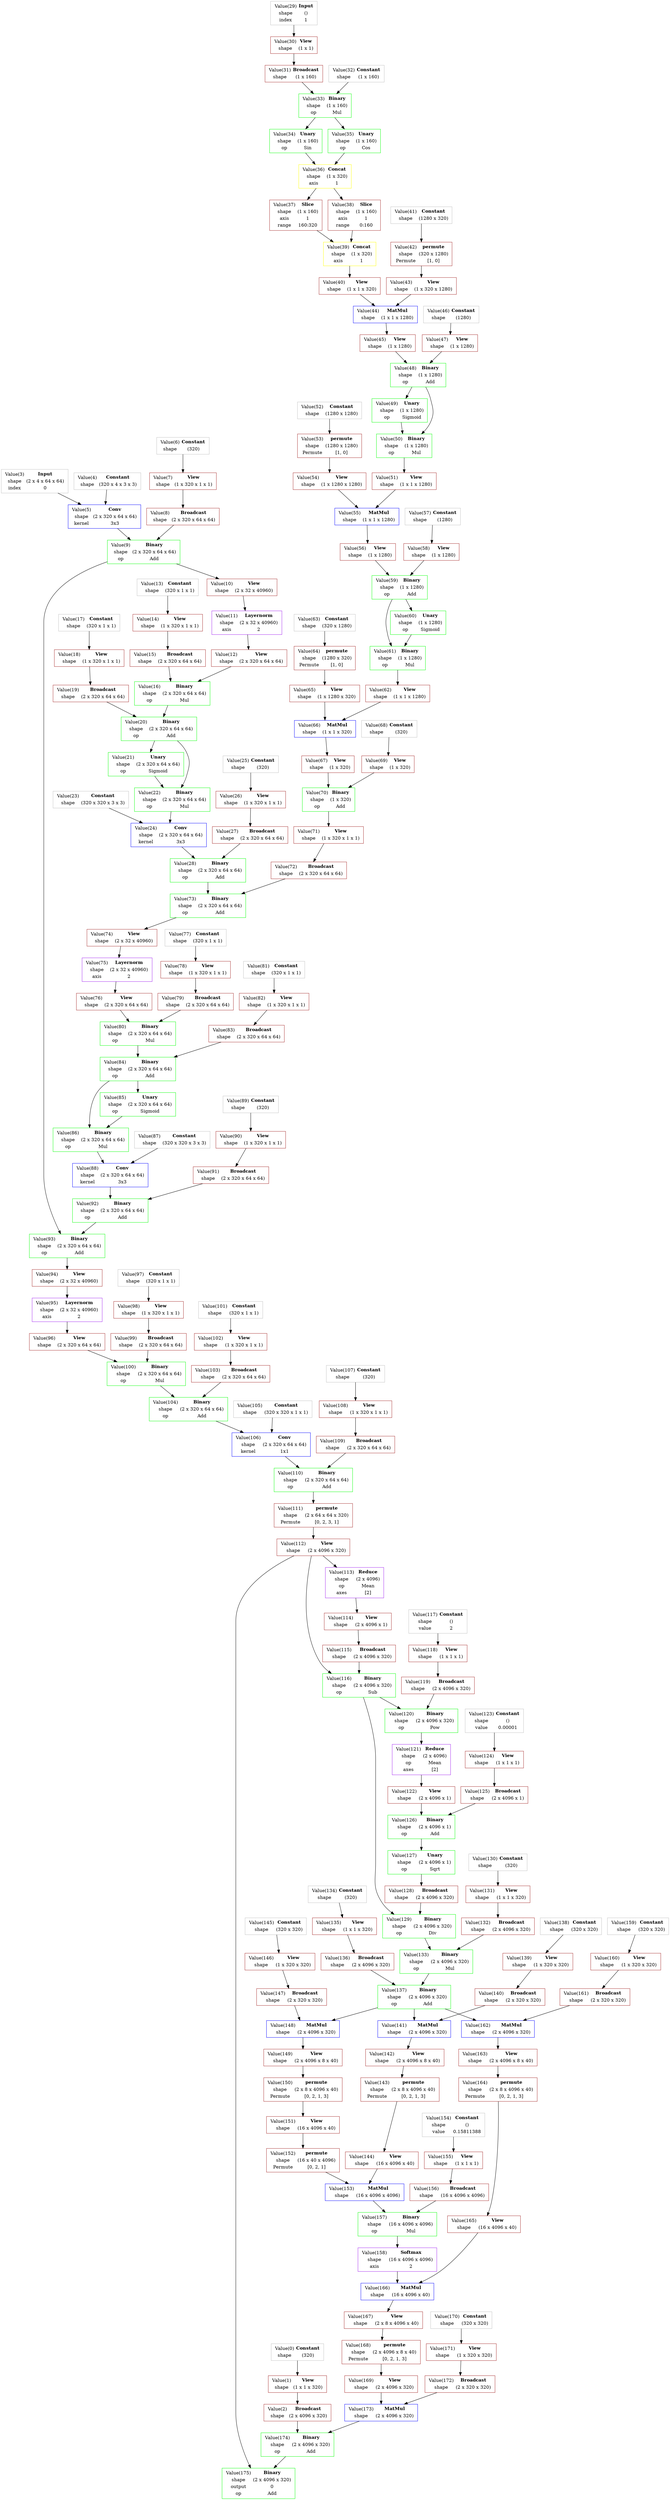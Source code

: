 digraph {

0 [label=<<TABLE BORDER="0">
<TR><TD>Value(0)</TD><TD><B>Constant</B></TD></TR>
<TR><TD>shape</TD><TD>(320)</TD></TR>
</TABLE>
>, color="gray", shape=box, width=2]
1 [label=<<TABLE BORDER="0">
<TR><TD>Value(1)</TD><TD><B>View</B></TD></TR>
<TR><TD>shape</TD><TD>(1 x 1 x 320)</TD></TR>
</TABLE>
>, color="brown", shape=box, width=2]
2 [label=<<TABLE BORDER="0">
<TR><TD>Value(2)</TD><TD><B>Broadcast</B></TD></TR>
<TR><TD>shape</TD><TD>(2 x 4096 x 320)</TD></TR>
</TABLE>
>, color="brown", shape=box, width=2]
3 [label=<<TABLE BORDER="0">
<TR><TD>Value(3)</TD><TD><B>Input</B></TD></TR>
<TR><TD>shape</TD><TD>(2 x 4 x 64 x 64)</TD></TR>
<TR><TD>index</TD><TD>0</TD></TR>
</TABLE>
>, color="gray", shape=box, width=2]
4 [label=<<TABLE BORDER="0">
<TR><TD>Value(4)</TD><TD><B>Constant</B></TD></TR>
<TR><TD>shape</TD><TD>(320 x 4 x 3 x 3)</TD></TR>
</TABLE>
>, color="gray", shape=box, width=2]
5 [label=<<TABLE BORDER="0">
<TR><TD>Value(5)</TD><TD><B>Conv</B></TD></TR>
<TR><TD>shape</TD><TD>(2 x 320 x 64 x 64)</TD></TR>
<TR><TD>kernel</TD><TD>3x3</TD></TR>
</TABLE>
>, color="blue", shape=box, width=2]
6 [label=<<TABLE BORDER="0">
<TR><TD>Value(6)</TD><TD><B>Constant</B></TD></TR>
<TR><TD>shape</TD><TD>(320)</TD></TR>
</TABLE>
>, color="gray", shape=box, width=2]
7 [label=<<TABLE BORDER="0">
<TR><TD>Value(7)</TD><TD><B>View</B></TD></TR>
<TR><TD>shape</TD><TD>(1 x 320 x 1 x 1)</TD></TR>
</TABLE>
>, color="brown", shape=box, width=2]
8 [label=<<TABLE BORDER="0">
<TR><TD>Value(8)</TD><TD><B>Broadcast</B></TD></TR>
<TR><TD>shape</TD><TD>(2 x 320 x 64 x 64)</TD></TR>
</TABLE>
>, color="brown", shape=box, width=2]
9 [label=<<TABLE BORDER="0">
<TR><TD>Value(9)</TD><TD><B>Binary</B></TD></TR>
<TR><TD>shape</TD><TD>(2 x 320 x 64 x 64)</TD></TR>
<TR><TD>op</TD><TD>Add</TD></TR>
</TABLE>
>, color="green", shape=box, width=2]
10 [label=<<TABLE BORDER="0">
<TR><TD>Value(10)</TD><TD><B>View</B></TD></TR>
<TR><TD>shape</TD><TD>(2 x 32 x 40960)</TD></TR>
</TABLE>
>, color="brown", shape=box, width=2]
11 [label=<<TABLE BORDER="0">
<TR><TD>Value(11)</TD><TD><B>Layernorm</B></TD></TR>
<TR><TD>shape</TD><TD>(2 x 32 x 40960)</TD></TR>
<TR><TD>axis</TD><TD>2</TD></TR>
</TABLE>
>, color="purple", shape=box, width=2]
12 [label=<<TABLE BORDER="0">
<TR><TD>Value(12)</TD><TD><B>View</B></TD></TR>
<TR><TD>shape</TD><TD>(2 x 320 x 64 x 64)</TD></TR>
</TABLE>
>, color="brown", shape=box, width=2]
13 [label=<<TABLE BORDER="0">
<TR><TD>Value(13)</TD><TD><B>Constant</B></TD></TR>
<TR><TD>shape</TD><TD>(320 x 1 x 1)</TD></TR>
</TABLE>
>, color="gray", shape=box, width=2]
14 [label=<<TABLE BORDER="0">
<TR><TD>Value(14)</TD><TD><B>View</B></TD></TR>
<TR><TD>shape</TD><TD>(1 x 320 x 1 x 1)</TD></TR>
</TABLE>
>, color="brown", shape=box, width=2]
15 [label=<<TABLE BORDER="0">
<TR><TD>Value(15)</TD><TD><B>Broadcast</B></TD></TR>
<TR><TD>shape</TD><TD>(2 x 320 x 64 x 64)</TD></TR>
</TABLE>
>, color="brown", shape=box, width=2]
16 [label=<<TABLE BORDER="0">
<TR><TD>Value(16)</TD><TD><B>Binary</B></TD></TR>
<TR><TD>shape</TD><TD>(2 x 320 x 64 x 64)</TD></TR>
<TR><TD>op</TD><TD>Mul</TD></TR>
</TABLE>
>, color="green", shape=box, width=2]
17 [label=<<TABLE BORDER="0">
<TR><TD>Value(17)</TD><TD><B>Constant</B></TD></TR>
<TR><TD>shape</TD><TD>(320 x 1 x 1)</TD></TR>
</TABLE>
>, color="gray", shape=box, width=2]
18 [label=<<TABLE BORDER="0">
<TR><TD>Value(18)</TD><TD><B>View</B></TD></TR>
<TR><TD>shape</TD><TD>(1 x 320 x 1 x 1)</TD></TR>
</TABLE>
>, color="brown", shape=box, width=2]
19 [label=<<TABLE BORDER="0">
<TR><TD>Value(19)</TD><TD><B>Broadcast</B></TD></TR>
<TR><TD>shape</TD><TD>(2 x 320 x 64 x 64)</TD></TR>
</TABLE>
>, color="brown", shape=box, width=2]
20 [label=<<TABLE BORDER="0">
<TR><TD>Value(20)</TD><TD><B>Binary</B></TD></TR>
<TR><TD>shape</TD><TD>(2 x 320 x 64 x 64)</TD></TR>
<TR><TD>op</TD><TD>Add</TD></TR>
</TABLE>
>, color="green", shape=box, width=2]
21 [label=<<TABLE BORDER="0">
<TR><TD>Value(21)</TD><TD><B>Unary</B></TD></TR>
<TR><TD>shape</TD><TD>(2 x 320 x 64 x 64)</TD></TR>
<TR><TD>op</TD><TD>Sigmoid</TD></TR>
</TABLE>
>, color="green", shape=box, width=2]
22 [label=<<TABLE BORDER="0">
<TR><TD>Value(22)</TD><TD><B>Binary</B></TD></TR>
<TR><TD>shape</TD><TD>(2 x 320 x 64 x 64)</TD></TR>
<TR><TD>op</TD><TD>Mul</TD></TR>
</TABLE>
>, color="green", shape=box, width=2]
23 [label=<<TABLE BORDER="0">
<TR><TD>Value(23)</TD><TD><B>Constant</B></TD></TR>
<TR><TD>shape</TD><TD>(320 x 320 x 3 x 3)</TD></TR>
</TABLE>
>, color="gray", shape=box, width=2]
24 [label=<<TABLE BORDER="0">
<TR><TD>Value(24)</TD><TD><B>Conv</B></TD></TR>
<TR><TD>shape</TD><TD>(2 x 320 x 64 x 64)</TD></TR>
<TR><TD>kernel</TD><TD>3x3</TD></TR>
</TABLE>
>, color="blue", shape=box, width=2]
25 [label=<<TABLE BORDER="0">
<TR><TD>Value(25)</TD><TD><B>Constant</B></TD></TR>
<TR><TD>shape</TD><TD>(320)</TD></TR>
</TABLE>
>, color="gray", shape=box, width=2]
26 [label=<<TABLE BORDER="0">
<TR><TD>Value(26)</TD><TD><B>View</B></TD></TR>
<TR><TD>shape</TD><TD>(1 x 320 x 1 x 1)</TD></TR>
</TABLE>
>, color="brown", shape=box, width=2]
27 [label=<<TABLE BORDER="0">
<TR><TD>Value(27)</TD><TD><B>Broadcast</B></TD></TR>
<TR><TD>shape</TD><TD>(2 x 320 x 64 x 64)</TD></TR>
</TABLE>
>, color="brown", shape=box, width=2]
28 [label=<<TABLE BORDER="0">
<TR><TD>Value(28)</TD><TD><B>Binary</B></TD></TR>
<TR><TD>shape</TD><TD>(2 x 320 x 64 x 64)</TD></TR>
<TR><TD>op</TD><TD>Add</TD></TR>
</TABLE>
>, color="green", shape=box, width=2]
29 [label=<<TABLE BORDER="0">
<TR><TD>Value(29)</TD><TD><B>Input</B></TD></TR>
<TR><TD>shape</TD><TD>()</TD></TR>
<TR><TD>index</TD><TD>1</TD></TR>
</TABLE>
>, color="gray", shape=box, width=2]
30 [label=<<TABLE BORDER="0">
<TR><TD>Value(30)</TD><TD><B>View</B></TD></TR>
<TR><TD>shape</TD><TD>(1 x 1)</TD></TR>
</TABLE>
>, color="brown", shape=box, width=2]
31 [label=<<TABLE BORDER="0">
<TR><TD>Value(31)</TD><TD><B>Broadcast</B></TD></TR>
<TR><TD>shape</TD><TD>(1 x 160)</TD></TR>
</TABLE>
>, color="brown", shape=box, width=2]
32 [label=<<TABLE BORDER="0">
<TR><TD>Value(32)</TD><TD><B>Constant</B></TD></TR>
<TR><TD>shape</TD><TD>(1 x 160)</TD></TR>
</TABLE>
>, color="gray", shape=box, width=2]
33 [label=<<TABLE BORDER="0">
<TR><TD>Value(33)</TD><TD><B>Binary</B></TD></TR>
<TR><TD>shape</TD><TD>(1 x 160)</TD></TR>
<TR><TD>op</TD><TD>Mul</TD></TR>
</TABLE>
>, color="green", shape=box, width=2]
34 [label=<<TABLE BORDER="0">
<TR><TD>Value(34)</TD><TD><B>Unary</B></TD></TR>
<TR><TD>shape</TD><TD>(1 x 160)</TD></TR>
<TR><TD>op</TD><TD>Sin</TD></TR>
</TABLE>
>, color="green", shape=box, width=2]
35 [label=<<TABLE BORDER="0">
<TR><TD>Value(35)</TD><TD><B>Unary</B></TD></TR>
<TR><TD>shape</TD><TD>(1 x 160)</TD></TR>
<TR><TD>op</TD><TD>Cos</TD></TR>
</TABLE>
>, color="green", shape=box, width=2]
36 [label=<<TABLE BORDER="0">
<TR><TD>Value(36)</TD><TD><B>Concat</B></TD></TR>
<TR><TD>shape</TD><TD>(1 x 320)</TD></TR>
<TR><TD>axis</TD><TD>1</TD></TR>
</TABLE>
>, color="yellow", shape=box, width=2]
37 [label=<<TABLE BORDER="0">
<TR><TD>Value(37)</TD><TD><B>Slice</B></TD></TR>
<TR><TD>shape</TD><TD>(1 x 160)</TD></TR>
<TR><TD>axis</TD><TD>1</TD></TR>
<TR><TD>range</TD><TD>160:320</TD></TR>
</TABLE>
>, color="brown", shape=box, width=2]
38 [label=<<TABLE BORDER="0">
<TR><TD>Value(38)</TD><TD><B>Slice</B></TD></TR>
<TR><TD>shape</TD><TD>(1 x 160)</TD></TR>
<TR><TD>axis</TD><TD>1</TD></TR>
<TR><TD>range</TD><TD>0:160</TD></TR>
</TABLE>
>, color="brown", shape=box, width=2]
39 [label=<<TABLE BORDER="0">
<TR><TD>Value(39)</TD><TD><B>Concat</B></TD></TR>
<TR><TD>shape</TD><TD>(1 x 320)</TD></TR>
<TR><TD>axis</TD><TD>1</TD></TR>
</TABLE>
>, color="yellow", shape=box, width=2]
40 [label=<<TABLE BORDER="0">
<TR><TD>Value(40)</TD><TD><B>View</B></TD></TR>
<TR><TD>shape</TD><TD>(1 x 1 x 320)</TD></TR>
</TABLE>
>, color="brown", shape=box, width=2]
41 [label=<<TABLE BORDER="0">
<TR><TD>Value(41)</TD><TD><B>Constant</B></TD></TR>
<TR><TD>shape</TD><TD>(1280 x 320)</TD></TR>
</TABLE>
>, color="gray", shape=box, width=2]
42 [label=<<TABLE BORDER="0">
<TR><TD>Value(42)</TD><TD><B>permute</B></TD></TR>
<TR><TD>shape</TD><TD>(320 x 1280)</TD></TR>
<TR><TD>Permute</TD><TD>[1, 0]</TD></TR>
</TABLE>
>, color="brown", shape=box, width=2]
43 [label=<<TABLE BORDER="0">
<TR><TD>Value(43)</TD><TD><B>View</B></TD></TR>
<TR><TD>shape</TD><TD>(1 x 320 x 1280)</TD></TR>
</TABLE>
>, color="brown", shape=box, width=2]
44 [label=<<TABLE BORDER="0">
<TR><TD>Value(44)</TD><TD><B>MatMul</B></TD></TR>
<TR><TD>shape</TD><TD>(1 x 1 x 1280)</TD></TR>
</TABLE>
>, color="blue", shape=box, width=2]
45 [label=<<TABLE BORDER="0">
<TR><TD>Value(45)</TD><TD><B>View</B></TD></TR>
<TR><TD>shape</TD><TD>(1 x 1280)</TD></TR>
</TABLE>
>, color="brown", shape=box, width=2]
46 [label=<<TABLE BORDER="0">
<TR><TD>Value(46)</TD><TD><B>Constant</B></TD></TR>
<TR><TD>shape</TD><TD>(1280)</TD></TR>
</TABLE>
>, color="gray", shape=box, width=2]
47 [label=<<TABLE BORDER="0">
<TR><TD>Value(47)</TD><TD><B>View</B></TD></TR>
<TR><TD>shape</TD><TD>(1 x 1280)</TD></TR>
</TABLE>
>, color="brown", shape=box, width=2]
48 [label=<<TABLE BORDER="0">
<TR><TD>Value(48)</TD><TD><B>Binary</B></TD></TR>
<TR><TD>shape</TD><TD>(1 x 1280)</TD></TR>
<TR><TD>op</TD><TD>Add</TD></TR>
</TABLE>
>, color="green", shape=box, width=2]
49 [label=<<TABLE BORDER="0">
<TR><TD>Value(49)</TD><TD><B>Unary</B></TD></TR>
<TR><TD>shape</TD><TD>(1 x 1280)</TD></TR>
<TR><TD>op</TD><TD>Sigmoid</TD></TR>
</TABLE>
>, color="green", shape=box, width=2]
50 [label=<<TABLE BORDER="0">
<TR><TD>Value(50)</TD><TD><B>Binary</B></TD></TR>
<TR><TD>shape</TD><TD>(1 x 1280)</TD></TR>
<TR><TD>op</TD><TD>Mul</TD></TR>
</TABLE>
>, color="green", shape=box, width=2]
51 [label=<<TABLE BORDER="0">
<TR><TD>Value(51)</TD><TD><B>View</B></TD></TR>
<TR><TD>shape</TD><TD>(1 x 1 x 1280)</TD></TR>
</TABLE>
>, color="brown", shape=box, width=2]
52 [label=<<TABLE BORDER="0">
<TR><TD>Value(52)</TD><TD><B>Constant</B></TD></TR>
<TR><TD>shape</TD><TD>(1280 x 1280)</TD></TR>
</TABLE>
>, color="gray", shape=box, width=2]
53 [label=<<TABLE BORDER="0">
<TR><TD>Value(53)</TD><TD><B>permute</B></TD></TR>
<TR><TD>shape</TD><TD>(1280 x 1280)</TD></TR>
<TR><TD>Permute</TD><TD>[1, 0]</TD></TR>
</TABLE>
>, color="brown", shape=box, width=2]
54 [label=<<TABLE BORDER="0">
<TR><TD>Value(54)</TD><TD><B>View</B></TD></TR>
<TR><TD>shape</TD><TD>(1 x 1280 x 1280)</TD></TR>
</TABLE>
>, color="brown", shape=box, width=2]
55 [label=<<TABLE BORDER="0">
<TR><TD>Value(55)</TD><TD><B>MatMul</B></TD></TR>
<TR><TD>shape</TD><TD>(1 x 1 x 1280)</TD></TR>
</TABLE>
>, color="blue", shape=box, width=2]
56 [label=<<TABLE BORDER="0">
<TR><TD>Value(56)</TD><TD><B>View</B></TD></TR>
<TR><TD>shape</TD><TD>(1 x 1280)</TD></TR>
</TABLE>
>, color="brown", shape=box, width=2]
57 [label=<<TABLE BORDER="0">
<TR><TD>Value(57)</TD><TD><B>Constant</B></TD></TR>
<TR><TD>shape</TD><TD>(1280)</TD></TR>
</TABLE>
>, color="gray", shape=box, width=2]
58 [label=<<TABLE BORDER="0">
<TR><TD>Value(58)</TD><TD><B>View</B></TD></TR>
<TR><TD>shape</TD><TD>(1 x 1280)</TD></TR>
</TABLE>
>, color="brown", shape=box, width=2]
59 [label=<<TABLE BORDER="0">
<TR><TD>Value(59)</TD><TD><B>Binary</B></TD></TR>
<TR><TD>shape</TD><TD>(1 x 1280)</TD></TR>
<TR><TD>op</TD><TD>Add</TD></TR>
</TABLE>
>, color="green", shape=box, width=2]
60 [label=<<TABLE BORDER="0">
<TR><TD>Value(60)</TD><TD><B>Unary</B></TD></TR>
<TR><TD>shape</TD><TD>(1 x 1280)</TD></TR>
<TR><TD>op</TD><TD>Sigmoid</TD></TR>
</TABLE>
>, color="green", shape=box, width=2]
61 [label=<<TABLE BORDER="0">
<TR><TD>Value(61)</TD><TD><B>Binary</B></TD></TR>
<TR><TD>shape</TD><TD>(1 x 1280)</TD></TR>
<TR><TD>op</TD><TD>Mul</TD></TR>
</TABLE>
>, color="green", shape=box, width=2]
62 [label=<<TABLE BORDER="0">
<TR><TD>Value(62)</TD><TD><B>View</B></TD></TR>
<TR><TD>shape</TD><TD>(1 x 1 x 1280)</TD></TR>
</TABLE>
>, color="brown", shape=box, width=2]
63 [label=<<TABLE BORDER="0">
<TR><TD>Value(63)</TD><TD><B>Constant</B></TD></TR>
<TR><TD>shape</TD><TD>(320 x 1280)</TD></TR>
</TABLE>
>, color="gray", shape=box, width=2]
64 [label=<<TABLE BORDER="0">
<TR><TD>Value(64)</TD><TD><B>permute</B></TD></TR>
<TR><TD>shape</TD><TD>(1280 x 320)</TD></TR>
<TR><TD>Permute</TD><TD>[1, 0]</TD></TR>
</TABLE>
>, color="brown", shape=box, width=2]
65 [label=<<TABLE BORDER="0">
<TR><TD>Value(65)</TD><TD><B>View</B></TD></TR>
<TR><TD>shape</TD><TD>(1 x 1280 x 320)</TD></TR>
</TABLE>
>, color="brown", shape=box, width=2]
66 [label=<<TABLE BORDER="0">
<TR><TD>Value(66)</TD><TD><B>MatMul</B></TD></TR>
<TR><TD>shape</TD><TD>(1 x 1 x 320)</TD></TR>
</TABLE>
>, color="blue", shape=box, width=2]
67 [label=<<TABLE BORDER="0">
<TR><TD>Value(67)</TD><TD><B>View</B></TD></TR>
<TR><TD>shape</TD><TD>(1 x 320)</TD></TR>
</TABLE>
>, color="brown", shape=box, width=2]
68 [label=<<TABLE BORDER="0">
<TR><TD>Value(68)</TD><TD><B>Constant</B></TD></TR>
<TR><TD>shape</TD><TD>(320)</TD></TR>
</TABLE>
>, color="gray", shape=box, width=2]
69 [label=<<TABLE BORDER="0">
<TR><TD>Value(69)</TD><TD><B>View</B></TD></TR>
<TR><TD>shape</TD><TD>(1 x 320)</TD></TR>
</TABLE>
>, color="brown", shape=box, width=2]
70 [label=<<TABLE BORDER="0">
<TR><TD>Value(70)</TD><TD><B>Binary</B></TD></TR>
<TR><TD>shape</TD><TD>(1 x 320)</TD></TR>
<TR><TD>op</TD><TD>Add</TD></TR>
</TABLE>
>, color="green", shape=box, width=2]
71 [label=<<TABLE BORDER="0">
<TR><TD>Value(71)</TD><TD><B>View</B></TD></TR>
<TR><TD>shape</TD><TD>(1 x 320 x 1 x 1)</TD></TR>
</TABLE>
>, color="brown", shape=box, width=2]
72 [label=<<TABLE BORDER="0">
<TR><TD>Value(72)</TD><TD><B>Broadcast</B></TD></TR>
<TR><TD>shape</TD><TD>(2 x 320 x 64 x 64)</TD></TR>
</TABLE>
>, color="brown", shape=box, width=2]
73 [label=<<TABLE BORDER="0">
<TR><TD>Value(73)</TD><TD><B>Binary</B></TD></TR>
<TR><TD>shape</TD><TD>(2 x 320 x 64 x 64)</TD></TR>
<TR><TD>op</TD><TD>Add</TD></TR>
</TABLE>
>, color="green", shape=box, width=2]
74 [label=<<TABLE BORDER="0">
<TR><TD>Value(74)</TD><TD><B>View</B></TD></TR>
<TR><TD>shape</TD><TD>(2 x 32 x 40960)</TD></TR>
</TABLE>
>, color="brown", shape=box, width=2]
75 [label=<<TABLE BORDER="0">
<TR><TD>Value(75)</TD><TD><B>Layernorm</B></TD></TR>
<TR><TD>shape</TD><TD>(2 x 32 x 40960)</TD></TR>
<TR><TD>axis</TD><TD>2</TD></TR>
</TABLE>
>, color="purple", shape=box, width=2]
76 [label=<<TABLE BORDER="0">
<TR><TD>Value(76)</TD><TD><B>View</B></TD></TR>
<TR><TD>shape</TD><TD>(2 x 320 x 64 x 64)</TD></TR>
</TABLE>
>, color="brown", shape=box, width=2]
77 [label=<<TABLE BORDER="0">
<TR><TD>Value(77)</TD><TD><B>Constant</B></TD></TR>
<TR><TD>shape</TD><TD>(320 x 1 x 1)</TD></TR>
</TABLE>
>, color="gray", shape=box, width=2]
78 [label=<<TABLE BORDER="0">
<TR><TD>Value(78)</TD><TD><B>View</B></TD></TR>
<TR><TD>shape</TD><TD>(1 x 320 x 1 x 1)</TD></TR>
</TABLE>
>, color="brown", shape=box, width=2]
79 [label=<<TABLE BORDER="0">
<TR><TD>Value(79)</TD><TD><B>Broadcast</B></TD></TR>
<TR><TD>shape</TD><TD>(2 x 320 x 64 x 64)</TD></TR>
</TABLE>
>, color="brown", shape=box, width=2]
80 [label=<<TABLE BORDER="0">
<TR><TD>Value(80)</TD><TD><B>Binary</B></TD></TR>
<TR><TD>shape</TD><TD>(2 x 320 x 64 x 64)</TD></TR>
<TR><TD>op</TD><TD>Mul</TD></TR>
</TABLE>
>, color="green", shape=box, width=2]
81 [label=<<TABLE BORDER="0">
<TR><TD>Value(81)</TD><TD><B>Constant</B></TD></TR>
<TR><TD>shape</TD><TD>(320 x 1 x 1)</TD></TR>
</TABLE>
>, color="gray", shape=box, width=2]
82 [label=<<TABLE BORDER="0">
<TR><TD>Value(82)</TD><TD><B>View</B></TD></TR>
<TR><TD>shape</TD><TD>(1 x 320 x 1 x 1)</TD></TR>
</TABLE>
>, color="brown", shape=box, width=2]
83 [label=<<TABLE BORDER="0">
<TR><TD>Value(83)</TD><TD><B>Broadcast</B></TD></TR>
<TR><TD>shape</TD><TD>(2 x 320 x 64 x 64)</TD></TR>
</TABLE>
>, color="brown", shape=box, width=2]
84 [label=<<TABLE BORDER="0">
<TR><TD>Value(84)</TD><TD><B>Binary</B></TD></TR>
<TR><TD>shape</TD><TD>(2 x 320 x 64 x 64)</TD></TR>
<TR><TD>op</TD><TD>Add</TD></TR>
</TABLE>
>, color="green", shape=box, width=2]
85 [label=<<TABLE BORDER="0">
<TR><TD>Value(85)</TD><TD><B>Unary</B></TD></TR>
<TR><TD>shape</TD><TD>(2 x 320 x 64 x 64)</TD></TR>
<TR><TD>op</TD><TD>Sigmoid</TD></TR>
</TABLE>
>, color="green", shape=box, width=2]
86 [label=<<TABLE BORDER="0">
<TR><TD>Value(86)</TD><TD><B>Binary</B></TD></TR>
<TR><TD>shape</TD><TD>(2 x 320 x 64 x 64)</TD></TR>
<TR><TD>op</TD><TD>Mul</TD></TR>
</TABLE>
>, color="green", shape=box, width=2]
87 [label=<<TABLE BORDER="0">
<TR><TD>Value(87)</TD><TD><B>Constant</B></TD></TR>
<TR><TD>shape</TD><TD>(320 x 320 x 3 x 3)</TD></TR>
</TABLE>
>, color="gray", shape=box, width=2]
88 [label=<<TABLE BORDER="0">
<TR><TD>Value(88)</TD><TD><B>Conv</B></TD></TR>
<TR><TD>shape</TD><TD>(2 x 320 x 64 x 64)</TD></TR>
<TR><TD>kernel</TD><TD>3x3</TD></TR>
</TABLE>
>, color="blue", shape=box, width=2]
89 [label=<<TABLE BORDER="0">
<TR><TD>Value(89)</TD><TD><B>Constant</B></TD></TR>
<TR><TD>shape</TD><TD>(320)</TD></TR>
</TABLE>
>, color="gray", shape=box, width=2]
90 [label=<<TABLE BORDER="0">
<TR><TD>Value(90)</TD><TD><B>View</B></TD></TR>
<TR><TD>shape</TD><TD>(1 x 320 x 1 x 1)</TD></TR>
</TABLE>
>, color="brown", shape=box, width=2]
91 [label=<<TABLE BORDER="0">
<TR><TD>Value(91)</TD><TD><B>Broadcast</B></TD></TR>
<TR><TD>shape</TD><TD>(2 x 320 x 64 x 64)</TD></TR>
</TABLE>
>, color="brown", shape=box, width=2]
92 [label=<<TABLE BORDER="0">
<TR><TD>Value(92)</TD><TD><B>Binary</B></TD></TR>
<TR><TD>shape</TD><TD>(2 x 320 x 64 x 64)</TD></TR>
<TR><TD>op</TD><TD>Add</TD></TR>
</TABLE>
>, color="green", shape=box, width=2]
93 [label=<<TABLE BORDER="0">
<TR><TD>Value(93)</TD><TD><B>Binary</B></TD></TR>
<TR><TD>shape</TD><TD>(2 x 320 x 64 x 64)</TD></TR>
<TR><TD>op</TD><TD>Add</TD></TR>
</TABLE>
>, color="green", shape=box, width=2]
94 [label=<<TABLE BORDER="0">
<TR><TD>Value(94)</TD><TD><B>View</B></TD></TR>
<TR><TD>shape</TD><TD>(2 x 32 x 40960)</TD></TR>
</TABLE>
>, color="brown", shape=box, width=2]
95 [label=<<TABLE BORDER="0">
<TR><TD>Value(95)</TD><TD><B>Layernorm</B></TD></TR>
<TR><TD>shape</TD><TD>(2 x 32 x 40960)</TD></TR>
<TR><TD>axis</TD><TD>2</TD></TR>
</TABLE>
>, color="purple", shape=box, width=2]
96 [label=<<TABLE BORDER="0">
<TR><TD>Value(96)</TD><TD><B>View</B></TD></TR>
<TR><TD>shape</TD><TD>(2 x 320 x 64 x 64)</TD></TR>
</TABLE>
>, color="brown", shape=box, width=2]
97 [label=<<TABLE BORDER="0">
<TR><TD>Value(97)</TD><TD><B>Constant</B></TD></TR>
<TR><TD>shape</TD><TD>(320 x 1 x 1)</TD></TR>
</TABLE>
>, color="gray", shape=box, width=2]
98 [label=<<TABLE BORDER="0">
<TR><TD>Value(98)</TD><TD><B>View</B></TD></TR>
<TR><TD>shape</TD><TD>(1 x 320 x 1 x 1)</TD></TR>
</TABLE>
>, color="brown", shape=box, width=2]
99 [label=<<TABLE BORDER="0">
<TR><TD>Value(99)</TD><TD><B>Broadcast</B></TD></TR>
<TR><TD>shape</TD><TD>(2 x 320 x 64 x 64)</TD></TR>
</TABLE>
>, color="brown", shape=box, width=2]
100 [label=<<TABLE BORDER="0">
<TR><TD>Value(100)</TD><TD><B>Binary</B></TD></TR>
<TR><TD>shape</TD><TD>(2 x 320 x 64 x 64)</TD></TR>
<TR><TD>op</TD><TD>Mul</TD></TR>
</TABLE>
>, color="green", shape=box, width=2]
101 [label=<<TABLE BORDER="0">
<TR><TD>Value(101)</TD><TD><B>Constant</B></TD></TR>
<TR><TD>shape</TD><TD>(320 x 1 x 1)</TD></TR>
</TABLE>
>, color="gray", shape=box, width=2]
102 [label=<<TABLE BORDER="0">
<TR><TD>Value(102)</TD><TD><B>View</B></TD></TR>
<TR><TD>shape</TD><TD>(1 x 320 x 1 x 1)</TD></TR>
</TABLE>
>, color="brown", shape=box, width=2]
103 [label=<<TABLE BORDER="0">
<TR><TD>Value(103)</TD><TD><B>Broadcast</B></TD></TR>
<TR><TD>shape</TD><TD>(2 x 320 x 64 x 64)</TD></TR>
</TABLE>
>, color="brown", shape=box, width=2]
104 [label=<<TABLE BORDER="0">
<TR><TD>Value(104)</TD><TD><B>Binary</B></TD></TR>
<TR><TD>shape</TD><TD>(2 x 320 x 64 x 64)</TD></TR>
<TR><TD>op</TD><TD>Add</TD></TR>
</TABLE>
>, color="green", shape=box, width=2]
105 [label=<<TABLE BORDER="0">
<TR><TD>Value(105)</TD><TD><B>Constant</B></TD></TR>
<TR><TD>shape</TD><TD>(320 x 320 x 1 x 1)</TD></TR>
</TABLE>
>, color="gray", shape=box, width=2]
106 [label=<<TABLE BORDER="0">
<TR><TD>Value(106)</TD><TD><B>Conv</B></TD></TR>
<TR><TD>shape</TD><TD>(2 x 320 x 64 x 64)</TD></TR>
<TR><TD>kernel</TD><TD>1x1</TD></TR>
</TABLE>
>, color="blue", shape=box, width=2]
107 [label=<<TABLE BORDER="0">
<TR><TD>Value(107)</TD><TD><B>Constant</B></TD></TR>
<TR><TD>shape</TD><TD>(320)</TD></TR>
</TABLE>
>, color="gray", shape=box, width=2]
108 [label=<<TABLE BORDER="0">
<TR><TD>Value(108)</TD><TD><B>View</B></TD></TR>
<TR><TD>shape</TD><TD>(1 x 320 x 1 x 1)</TD></TR>
</TABLE>
>, color="brown", shape=box, width=2]
109 [label=<<TABLE BORDER="0">
<TR><TD>Value(109)</TD><TD><B>Broadcast</B></TD></TR>
<TR><TD>shape</TD><TD>(2 x 320 x 64 x 64)</TD></TR>
</TABLE>
>, color="brown", shape=box, width=2]
110 [label=<<TABLE BORDER="0">
<TR><TD>Value(110)</TD><TD><B>Binary</B></TD></TR>
<TR><TD>shape</TD><TD>(2 x 320 x 64 x 64)</TD></TR>
<TR><TD>op</TD><TD>Add</TD></TR>
</TABLE>
>, color="green", shape=box, width=2]
111 [label=<<TABLE BORDER="0">
<TR><TD>Value(111)</TD><TD><B>permute</B></TD></TR>
<TR><TD>shape</TD><TD>(2 x 64 x 64 x 320)</TD></TR>
<TR><TD>Permute</TD><TD>[0, 2, 3, 1]</TD></TR>
</TABLE>
>, color="brown", shape=box, width=2]
112 [label=<<TABLE BORDER="0">
<TR><TD>Value(112)</TD><TD><B>View</B></TD></TR>
<TR><TD>shape</TD><TD>(2 x 4096 x 320)</TD></TR>
</TABLE>
>, color="brown", shape=box, width=2]
113 [label=<<TABLE BORDER="0">
<TR><TD>Value(113)</TD><TD><B>Reduce</B></TD></TR>
<TR><TD>shape</TD><TD>(2 x 4096)</TD></TR>
<TR><TD>op</TD><TD>Mean</TD></TR>
<TR><TD>axes</TD><TD>[2]</TD></TR>
</TABLE>
>, color="purple", shape=box, width=2]
114 [label=<<TABLE BORDER="0">
<TR><TD>Value(114)</TD><TD><B>View</B></TD></TR>
<TR><TD>shape</TD><TD>(2 x 4096 x 1)</TD></TR>
</TABLE>
>, color="brown", shape=box, width=2]
115 [label=<<TABLE BORDER="0">
<TR><TD>Value(115)</TD><TD><B>Broadcast</B></TD></TR>
<TR><TD>shape</TD><TD>(2 x 4096 x 320)</TD></TR>
</TABLE>
>, color="brown", shape=box, width=2]
116 [label=<<TABLE BORDER="0">
<TR><TD>Value(116)</TD><TD><B>Binary</B></TD></TR>
<TR><TD>shape</TD><TD>(2 x 4096 x 320)</TD></TR>
<TR><TD>op</TD><TD>Sub</TD></TR>
</TABLE>
>, color="green", shape=box, width=2]
117 [label=<<TABLE BORDER="0">
<TR><TD>Value(117)</TD><TD><B>Constant</B></TD></TR>
<TR><TD>shape</TD><TD>()</TD></TR>
<TR><TD>value</TD><TD>2</TD></TR>
</TABLE>
>, color="gray", shape=box, width=2]
118 [label=<<TABLE BORDER="0">
<TR><TD>Value(118)</TD><TD><B>View</B></TD></TR>
<TR><TD>shape</TD><TD>(1 x 1 x 1)</TD></TR>
</TABLE>
>, color="brown", shape=box, width=2]
119 [label=<<TABLE BORDER="0">
<TR><TD>Value(119)</TD><TD><B>Broadcast</B></TD></TR>
<TR><TD>shape</TD><TD>(2 x 4096 x 320)</TD></TR>
</TABLE>
>, color="brown", shape=box, width=2]
120 [label=<<TABLE BORDER="0">
<TR><TD>Value(120)</TD><TD><B>Binary</B></TD></TR>
<TR><TD>shape</TD><TD>(2 x 4096 x 320)</TD></TR>
<TR><TD>op</TD><TD>Pow</TD></TR>
</TABLE>
>, color="green", shape=box, width=2]
121 [label=<<TABLE BORDER="0">
<TR><TD>Value(121)</TD><TD><B>Reduce</B></TD></TR>
<TR><TD>shape</TD><TD>(2 x 4096)</TD></TR>
<TR><TD>op</TD><TD>Mean</TD></TR>
<TR><TD>axes</TD><TD>[2]</TD></TR>
</TABLE>
>, color="purple", shape=box, width=2]
122 [label=<<TABLE BORDER="0">
<TR><TD>Value(122)</TD><TD><B>View</B></TD></TR>
<TR><TD>shape</TD><TD>(2 x 4096 x 1)</TD></TR>
</TABLE>
>, color="brown", shape=box, width=2]
123 [label=<<TABLE BORDER="0">
<TR><TD>Value(123)</TD><TD><B>Constant</B></TD></TR>
<TR><TD>shape</TD><TD>()</TD></TR>
<TR><TD>value</TD><TD>0.00001</TD></TR>
</TABLE>
>, color="gray", shape=box, width=2]
124 [label=<<TABLE BORDER="0">
<TR><TD>Value(124)</TD><TD><B>View</B></TD></TR>
<TR><TD>shape</TD><TD>(1 x 1 x 1)</TD></TR>
</TABLE>
>, color="brown", shape=box, width=2]
125 [label=<<TABLE BORDER="0">
<TR><TD>Value(125)</TD><TD><B>Broadcast</B></TD></TR>
<TR><TD>shape</TD><TD>(2 x 4096 x 1)</TD></TR>
</TABLE>
>, color="brown", shape=box, width=2]
126 [label=<<TABLE BORDER="0">
<TR><TD>Value(126)</TD><TD><B>Binary</B></TD></TR>
<TR><TD>shape</TD><TD>(2 x 4096 x 1)</TD></TR>
<TR><TD>op</TD><TD>Add</TD></TR>
</TABLE>
>, color="green", shape=box, width=2]
127 [label=<<TABLE BORDER="0">
<TR><TD>Value(127)</TD><TD><B>Unary</B></TD></TR>
<TR><TD>shape</TD><TD>(2 x 4096 x 1)</TD></TR>
<TR><TD>op</TD><TD>Sqrt</TD></TR>
</TABLE>
>, color="green", shape=box, width=2]
128 [label=<<TABLE BORDER="0">
<TR><TD>Value(128)</TD><TD><B>Broadcast</B></TD></TR>
<TR><TD>shape</TD><TD>(2 x 4096 x 320)</TD></TR>
</TABLE>
>, color="brown", shape=box, width=2]
129 [label=<<TABLE BORDER="0">
<TR><TD>Value(129)</TD><TD><B>Binary</B></TD></TR>
<TR><TD>shape</TD><TD>(2 x 4096 x 320)</TD></TR>
<TR><TD>op</TD><TD>Div</TD></TR>
</TABLE>
>, color="green", shape=box, width=2]
130 [label=<<TABLE BORDER="0">
<TR><TD>Value(130)</TD><TD><B>Constant</B></TD></TR>
<TR><TD>shape</TD><TD>(320)</TD></TR>
</TABLE>
>, color="gray", shape=box, width=2]
131 [label=<<TABLE BORDER="0">
<TR><TD>Value(131)</TD><TD><B>View</B></TD></TR>
<TR><TD>shape</TD><TD>(1 x 1 x 320)</TD></TR>
</TABLE>
>, color="brown", shape=box, width=2]
132 [label=<<TABLE BORDER="0">
<TR><TD>Value(132)</TD><TD><B>Broadcast</B></TD></TR>
<TR><TD>shape</TD><TD>(2 x 4096 x 320)</TD></TR>
</TABLE>
>, color="brown", shape=box, width=2]
133 [label=<<TABLE BORDER="0">
<TR><TD>Value(133)</TD><TD><B>Binary</B></TD></TR>
<TR><TD>shape</TD><TD>(2 x 4096 x 320)</TD></TR>
<TR><TD>op</TD><TD>Mul</TD></TR>
</TABLE>
>, color="green", shape=box, width=2]
134 [label=<<TABLE BORDER="0">
<TR><TD>Value(134)</TD><TD><B>Constant</B></TD></TR>
<TR><TD>shape</TD><TD>(320)</TD></TR>
</TABLE>
>, color="gray", shape=box, width=2]
135 [label=<<TABLE BORDER="0">
<TR><TD>Value(135)</TD><TD><B>View</B></TD></TR>
<TR><TD>shape</TD><TD>(1 x 1 x 320)</TD></TR>
</TABLE>
>, color="brown", shape=box, width=2]
136 [label=<<TABLE BORDER="0">
<TR><TD>Value(136)</TD><TD><B>Broadcast</B></TD></TR>
<TR><TD>shape</TD><TD>(2 x 4096 x 320)</TD></TR>
</TABLE>
>, color="brown", shape=box, width=2]
137 [label=<<TABLE BORDER="0">
<TR><TD>Value(137)</TD><TD><B>Binary</B></TD></TR>
<TR><TD>shape</TD><TD>(2 x 4096 x 320)</TD></TR>
<TR><TD>op</TD><TD>Add</TD></TR>
</TABLE>
>, color="green", shape=box, width=2]
138 [label=<<TABLE BORDER="0">
<TR><TD>Value(138)</TD><TD><B>Constant</B></TD></TR>
<TR><TD>shape</TD><TD>(320 x 320)</TD></TR>
</TABLE>
>, color="gray", shape=box, width=2]
139 [label=<<TABLE BORDER="0">
<TR><TD>Value(139)</TD><TD><B>View</B></TD></TR>
<TR><TD>shape</TD><TD>(1 x 320 x 320)</TD></TR>
</TABLE>
>, color="brown", shape=box, width=2]
140 [label=<<TABLE BORDER="0">
<TR><TD>Value(140)</TD><TD><B>Broadcast</B></TD></TR>
<TR><TD>shape</TD><TD>(2 x 320 x 320)</TD></TR>
</TABLE>
>, color="brown", shape=box, width=2]
141 [label=<<TABLE BORDER="0">
<TR><TD>Value(141)</TD><TD><B>MatMul</B></TD></TR>
<TR><TD>shape</TD><TD>(2 x 4096 x 320)</TD></TR>
</TABLE>
>, color="blue", shape=box, width=2]
142 [label=<<TABLE BORDER="0">
<TR><TD>Value(142)</TD><TD><B>View</B></TD></TR>
<TR><TD>shape</TD><TD>(2 x 4096 x 8 x 40)</TD></TR>
</TABLE>
>, color="brown", shape=box, width=2]
143 [label=<<TABLE BORDER="0">
<TR><TD>Value(143)</TD><TD><B>permute</B></TD></TR>
<TR><TD>shape</TD><TD>(2 x 8 x 4096 x 40)</TD></TR>
<TR><TD>Permute</TD><TD>[0, 2, 1, 3]</TD></TR>
</TABLE>
>, color="brown", shape=box, width=2]
144 [label=<<TABLE BORDER="0">
<TR><TD>Value(144)</TD><TD><B>View</B></TD></TR>
<TR><TD>shape</TD><TD>(16 x 4096 x 40)</TD></TR>
</TABLE>
>, color="brown", shape=box, width=2]
145 [label=<<TABLE BORDER="0">
<TR><TD>Value(145)</TD><TD><B>Constant</B></TD></TR>
<TR><TD>shape</TD><TD>(320 x 320)</TD></TR>
</TABLE>
>, color="gray", shape=box, width=2]
146 [label=<<TABLE BORDER="0">
<TR><TD>Value(146)</TD><TD><B>View</B></TD></TR>
<TR><TD>shape</TD><TD>(1 x 320 x 320)</TD></TR>
</TABLE>
>, color="brown", shape=box, width=2]
147 [label=<<TABLE BORDER="0">
<TR><TD>Value(147)</TD><TD><B>Broadcast</B></TD></TR>
<TR><TD>shape</TD><TD>(2 x 320 x 320)</TD></TR>
</TABLE>
>, color="brown", shape=box, width=2]
148 [label=<<TABLE BORDER="0">
<TR><TD>Value(148)</TD><TD><B>MatMul</B></TD></TR>
<TR><TD>shape</TD><TD>(2 x 4096 x 320)</TD></TR>
</TABLE>
>, color="blue", shape=box, width=2]
149 [label=<<TABLE BORDER="0">
<TR><TD>Value(149)</TD><TD><B>View</B></TD></TR>
<TR><TD>shape</TD><TD>(2 x 4096 x 8 x 40)</TD></TR>
</TABLE>
>, color="brown", shape=box, width=2]
150 [label=<<TABLE BORDER="0">
<TR><TD>Value(150)</TD><TD><B>permute</B></TD></TR>
<TR><TD>shape</TD><TD>(2 x 8 x 4096 x 40)</TD></TR>
<TR><TD>Permute</TD><TD>[0, 2, 1, 3]</TD></TR>
</TABLE>
>, color="brown", shape=box, width=2]
151 [label=<<TABLE BORDER="0">
<TR><TD>Value(151)</TD><TD><B>View</B></TD></TR>
<TR><TD>shape</TD><TD>(16 x 4096 x 40)</TD></TR>
</TABLE>
>, color="brown", shape=box, width=2]
152 [label=<<TABLE BORDER="0">
<TR><TD>Value(152)</TD><TD><B>permute</B></TD></TR>
<TR><TD>shape</TD><TD>(16 x 40 x 4096)</TD></TR>
<TR><TD>Permute</TD><TD>[0, 2, 1]</TD></TR>
</TABLE>
>, color="brown", shape=box, width=2]
153 [label=<<TABLE BORDER="0">
<TR><TD>Value(153)</TD><TD><B>MatMul</B></TD></TR>
<TR><TD>shape</TD><TD>(16 x 4096 x 4096)</TD></TR>
</TABLE>
>, color="blue", shape=box, width=2]
154 [label=<<TABLE BORDER="0">
<TR><TD>Value(154)</TD><TD><B>Constant</B></TD></TR>
<TR><TD>shape</TD><TD>()</TD></TR>
<TR><TD>value</TD><TD>0.15811388</TD></TR>
</TABLE>
>, color="gray", shape=box, width=2]
155 [label=<<TABLE BORDER="0">
<TR><TD>Value(155)</TD><TD><B>View</B></TD></TR>
<TR><TD>shape</TD><TD>(1 x 1 x 1)</TD></TR>
</TABLE>
>, color="brown", shape=box, width=2]
156 [label=<<TABLE BORDER="0">
<TR><TD>Value(156)</TD><TD><B>Broadcast</B></TD></TR>
<TR><TD>shape</TD><TD>(16 x 4096 x 4096)</TD></TR>
</TABLE>
>, color="brown", shape=box, width=2]
157 [label=<<TABLE BORDER="0">
<TR><TD>Value(157)</TD><TD><B>Binary</B></TD></TR>
<TR><TD>shape</TD><TD>(16 x 4096 x 4096)</TD></TR>
<TR><TD>op</TD><TD>Mul</TD></TR>
</TABLE>
>, color="green", shape=box, width=2]
158 [label=<<TABLE BORDER="0">
<TR><TD>Value(158)</TD><TD><B>Softmax</B></TD></TR>
<TR><TD>shape</TD><TD>(16 x 4096 x 4096)</TD></TR>
<TR><TD>axis</TD><TD>2</TD></TR>
</TABLE>
>, color="purple", shape=box, width=2]
159 [label=<<TABLE BORDER="0">
<TR><TD>Value(159)</TD><TD><B>Constant</B></TD></TR>
<TR><TD>shape</TD><TD>(320 x 320)</TD></TR>
</TABLE>
>, color="gray", shape=box, width=2]
160 [label=<<TABLE BORDER="0">
<TR><TD>Value(160)</TD><TD><B>View</B></TD></TR>
<TR><TD>shape</TD><TD>(1 x 320 x 320)</TD></TR>
</TABLE>
>, color="brown", shape=box, width=2]
161 [label=<<TABLE BORDER="0">
<TR><TD>Value(161)</TD><TD><B>Broadcast</B></TD></TR>
<TR><TD>shape</TD><TD>(2 x 320 x 320)</TD></TR>
</TABLE>
>, color="brown", shape=box, width=2]
162 [label=<<TABLE BORDER="0">
<TR><TD>Value(162)</TD><TD><B>MatMul</B></TD></TR>
<TR><TD>shape</TD><TD>(2 x 4096 x 320)</TD></TR>
</TABLE>
>, color="blue", shape=box, width=2]
163 [label=<<TABLE BORDER="0">
<TR><TD>Value(163)</TD><TD><B>View</B></TD></TR>
<TR><TD>shape</TD><TD>(2 x 4096 x 8 x 40)</TD></TR>
</TABLE>
>, color="brown", shape=box, width=2]
164 [label=<<TABLE BORDER="0">
<TR><TD>Value(164)</TD><TD><B>permute</B></TD></TR>
<TR><TD>shape</TD><TD>(2 x 8 x 4096 x 40)</TD></TR>
<TR><TD>Permute</TD><TD>[0, 2, 1, 3]</TD></TR>
</TABLE>
>, color="brown", shape=box, width=2]
165 [label=<<TABLE BORDER="0">
<TR><TD>Value(165)</TD><TD><B>View</B></TD></TR>
<TR><TD>shape</TD><TD>(16 x 4096 x 40)</TD></TR>
</TABLE>
>, color="brown", shape=box, width=2]
166 [label=<<TABLE BORDER="0">
<TR><TD>Value(166)</TD><TD><B>MatMul</B></TD></TR>
<TR><TD>shape</TD><TD>(16 x 4096 x 40)</TD></TR>
</TABLE>
>, color="blue", shape=box, width=2]
167 [label=<<TABLE BORDER="0">
<TR><TD>Value(167)</TD><TD><B>View</B></TD></TR>
<TR><TD>shape</TD><TD>(2 x 8 x 4096 x 40)</TD></TR>
</TABLE>
>, color="brown", shape=box, width=2]
168 [label=<<TABLE BORDER="0">
<TR><TD>Value(168)</TD><TD><B>permute</B></TD></TR>
<TR><TD>shape</TD><TD>(2 x 4096 x 8 x 40)</TD></TR>
<TR><TD>Permute</TD><TD>[0, 2, 1, 3]</TD></TR>
</TABLE>
>, color="brown", shape=box, width=2]
169 [label=<<TABLE BORDER="0">
<TR><TD>Value(169)</TD><TD><B>View</B></TD></TR>
<TR><TD>shape</TD><TD>(2 x 4096 x 320)</TD></TR>
</TABLE>
>, color="brown", shape=box, width=2]
170 [label=<<TABLE BORDER="0">
<TR><TD>Value(170)</TD><TD><B>Constant</B></TD></TR>
<TR><TD>shape</TD><TD>(320 x 320)</TD></TR>
</TABLE>
>, color="gray", shape=box, width=2]
171 [label=<<TABLE BORDER="0">
<TR><TD>Value(171)</TD><TD><B>View</B></TD></TR>
<TR><TD>shape</TD><TD>(1 x 320 x 320)</TD></TR>
</TABLE>
>, color="brown", shape=box, width=2]
172 [label=<<TABLE BORDER="0">
<TR><TD>Value(172)</TD><TD><B>Broadcast</B></TD></TR>
<TR><TD>shape</TD><TD>(2 x 320 x 320)</TD></TR>
</TABLE>
>, color="brown", shape=box, width=2]
173 [label=<<TABLE BORDER="0">
<TR><TD>Value(173)</TD><TD><B>MatMul</B></TD></TR>
<TR><TD>shape</TD><TD>(2 x 4096 x 320)</TD></TR>
</TABLE>
>, color="blue", shape=box, width=2]
174 [label=<<TABLE BORDER="0">
<TR><TD>Value(174)</TD><TD><B>Binary</B></TD></TR>
<TR><TD>shape</TD><TD>(2 x 4096 x 320)</TD></TR>
<TR><TD>op</TD><TD>Add</TD></TR>
</TABLE>
>, color="green", shape=box, width=2]
175 [label=<<TABLE BORDER="0">
<TR><TD>Value(175)</TD><TD><B>Binary</B></TD></TR>
<TR><TD>shape</TD><TD>(2 x 4096 x 320)</TD></TR>
<TR><TD>output</TD><TD>0</TD></TR>
<TR><TD>op</TD><TD>Add</TD></TR>
</TABLE>
>, color="green", shape=box, width=2]

0 -> 1
1 -> 2
3 -> 5
4 -> 5
6 -> 7
7 -> 8
5 -> 9
8 -> 9
9 -> 10
10 -> 11
11 -> 12
13 -> 14
14 -> 15
12 -> 16
15 -> 16
17 -> 18
18 -> 19
16 -> 20
19 -> 20
20 -> 21
20 -> 22
21 -> 22
22 -> 24
23 -> 24
25 -> 26
26 -> 27
24 -> 28
27 -> 28
29 -> 30
30 -> 31
31 -> 33
32 -> 33
33 -> 34
33 -> 35
34 -> 36
35 -> 36
36 -> 37
36 -> 38
37 -> 39
38 -> 39
39 -> 40
41 -> 42
42 -> 43
40 -> 44
43 -> 44
44 -> 45
46 -> 47
45 -> 48
47 -> 48
48 -> 49
48 -> 50
49 -> 50
50 -> 51
52 -> 53
53 -> 54
51 -> 55
54 -> 55
55 -> 56
57 -> 58
56 -> 59
58 -> 59
59 -> 60
59 -> 61
60 -> 61
61 -> 62
63 -> 64
64 -> 65
62 -> 66
65 -> 66
66 -> 67
68 -> 69
67 -> 70
69 -> 70
70 -> 71
71 -> 72
28 -> 73
72 -> 73
73 -> 74
74 -> 75
75 -> 76
77 -> 78
78 -> 79
76 -> 80
79 -> 80
81 -> 82
82 -> 83
80 -> 84
83 -> 84
84 -> 85
84 -> 86
85 -> 86
86 -> 88
87 -> 88
89 -> 90
90 -> 91
88 -> 92
91 -> 92
9 -> 93
92 -> 93
93 -> 94
94 -> 95
95 -> 96
97 -> 98
98 -> 99
96 -> 100
99 -> 100
101 -> 102
102 -> 103
100 -> 104
103 -> 104
104 -> 106
105 -> 106
107 -> 108
108 -> 109
106 -> 110
109 -> 110
110 -> 111
111 -> 112
112 -> 113
113 -> 114
114 -> 115
112 -> 116
115 -> 116
117 -> 118
118 -> 119
116 -> 120
119 -> 120
120 -> 121
121 -> 122
123 -> 124
124 -> 125
122 -> 126
125 -> 126
126 -> 127
127 -> 128
116 -> 129
128 -> 129
130 -> 131
131 -> 132
129 -> 133
132 -> 133
134 -> 135
135 -> 136
133 -> 137
136 -> 137
138 -> 139
139 -> 140
137 -> 141
140 -> 141
141 -> 142
142 -> 143
143 -> 144
145 -> 146
146 -> 147
137 -> 148
147 -> 148
148 -> 149
149 -> 150
150 -> 151
151 -> 152
144 -> 153
152 -> 153
154 -> 155
155 -> 156
153 -> 157
156 -> 157
157 -> 158
159 -> 160
160 -> 161
137 -> 162
161 -> 162
162 -> 163
163 -> 164
164 -> 165
158 -> 166
165 -> 166
166 -> 167
167 -> 168
168 -> 169
170 -> 171
171 -> 172
169 -> 173
172 -> 173
2 -> 174
173 -> 174
174 -> 175
112 -> 175

}
